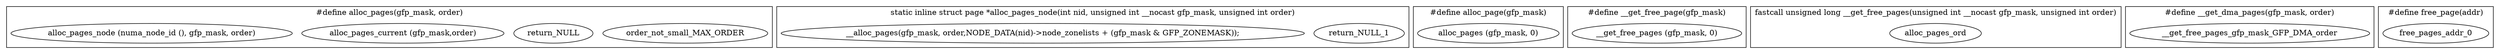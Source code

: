 digraph gfp_h{
        subgraph cluster_alloc_pages{
                label="static inline struct page *alloc_pages(unsigned int __nocast gfp_mask, unsigned int order)";
                order_not_small_MAX_ORDER[label="order_not_small_MAX_ORDER"];
                return_NULL[label="return_NULL"];
                alloc_pages_current[label="alloc_pages_current (gfp_mask,order)"];
        }

        subgraph cluster_alloc_pages{
                label="#define alloc_pages(gfp_mask, order)";
                alloc_pages_node[label="alloc_pages_node (numa_node_id (), gfp_mask, order)"];
        }

        subgraph cluster_alloc_pages_node{
                label="static inline struct page *alloc_pages_node(int nid, unsigned int __nocast gfp_mask, unsigned int order)";
                order_not_small_MAX_ORDER[label="order_not_small_MAX_ORDER"];
                return_NULL_1[label="return_NULL_1"];
                __alloc_pages[label="__alloc_pages(gfp_mask, order,NODE_DATA(nid)->node_zonelists + (gfp_mask & GFP_ZONEMASK));"];
        }

        subgraph cluster_alloc_page{
                label="#define alloc_page(gfp_mask)";
                alloc_pages_0[label="alloc_pages (gfp_mask, 0)"];
        }

        subgraph cluster___get_free_page{
                label="#define __get_free_page(gfp_mask)";
                __get_free_pages_0[label="__get_free_pages (gfp_mask, 0)"];
        }

        subgraph cluster___get_free_pages{
                label="fastcall unsigned long __get_free_pages(unsigned int __nocast gfp_mask, unsigned int order)";
                alloc_pages_ord
        }

		subgraph cluster___get_dma_pages{
				label="#define __get_dma_pages(gfp_mask, order)";
				__get_free_pages_gfp_mask_GFP_DMA_order[label="__get_free_pages_gfp_mask_GFP_DMA_order"];
		}

		subgraph cluster_free_page{
				label="#define free_page(addr)";
				free_pages_addr_0[label="free_pages_addr_0"];
		}
}
